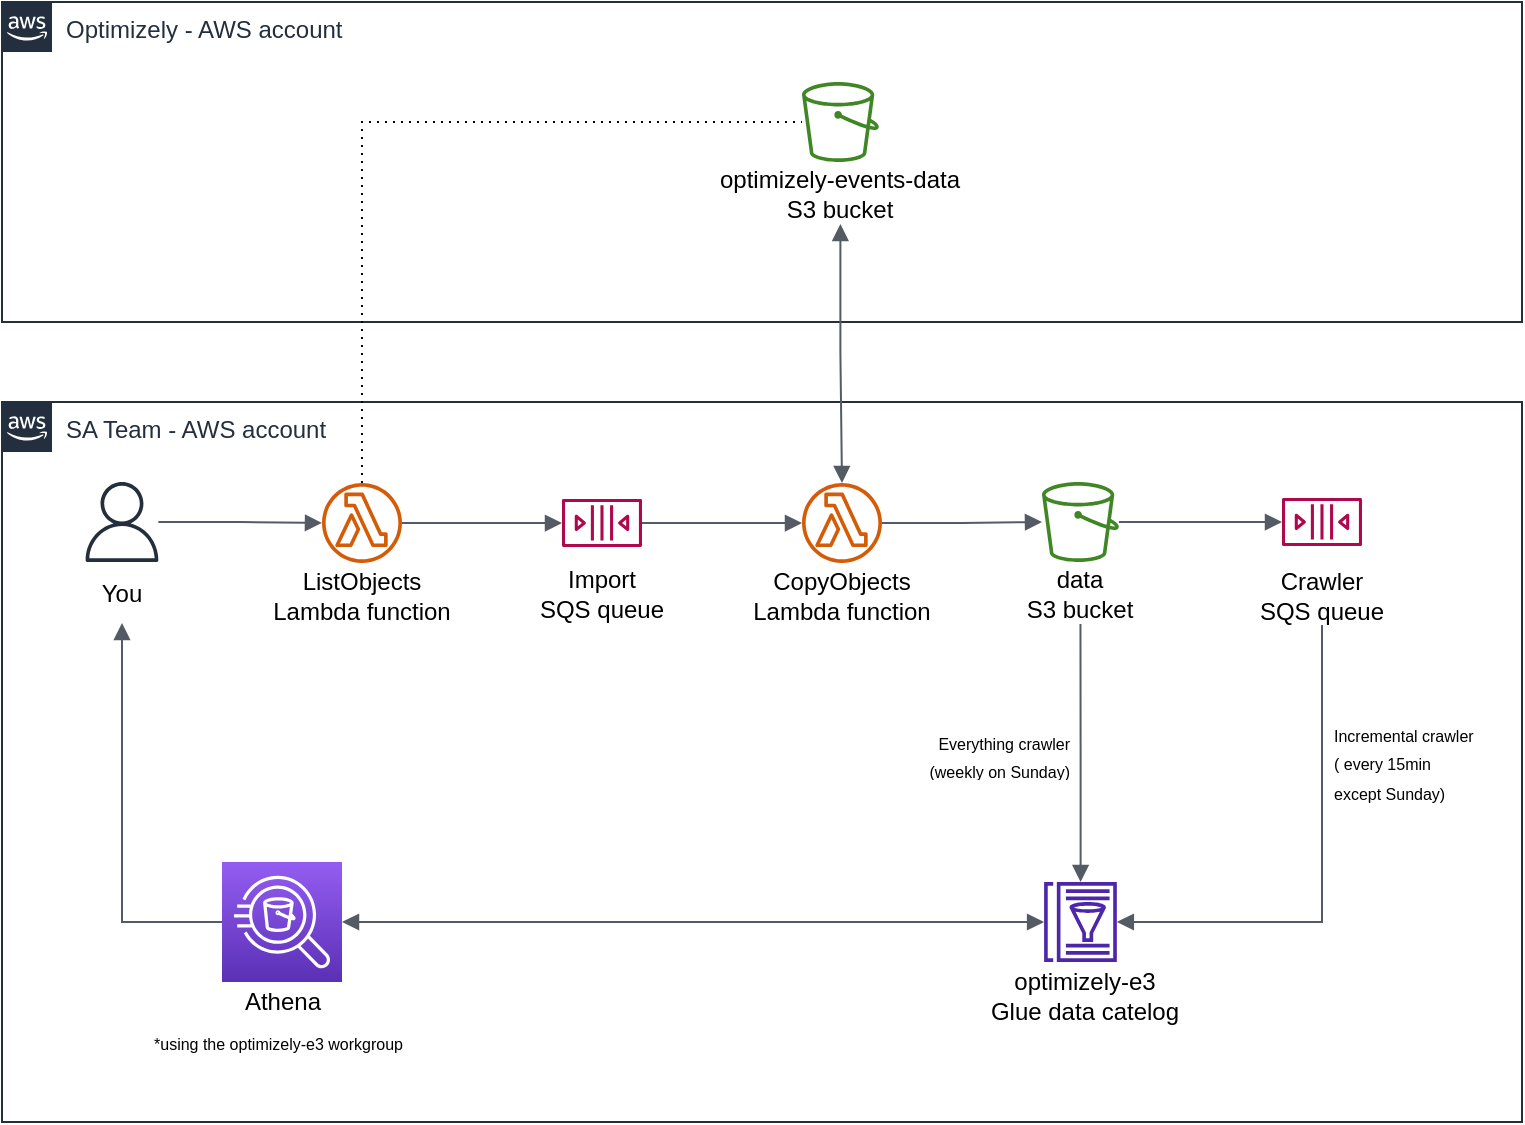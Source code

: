 <mxfile version="20.7.4" type="device"><diagram id="cL7QhwJ2LkdGMFyAvhpX" name="Page-1"><mxGraphModel dx="1928" dy="703" grid="1" gridSize="10" guides="1" tooltips="1" connect="1" arrows="1" fold="1" page="1" pageScale="1" pageWidth="827" pageHeight="1169" math="0" shadow="0"><root><mxCell id="0"/><mxCell id="1" parent="0"/><mxCell id="f8lczdtxGHnRbxv-xBDy-1" value="" style="sketch=0;outlineConnect=0;fontColor=#232F3E;gradientColor=none;fillColor=#D45B07;strokeColor=none;dashed=0;verticalLabelPosition=bottom;verticalAlign=top;align=center;html=1;fontSize=12;fontStyle=0;aspect=fixed;pointerEvents=1;shape=mxgraph.aws4.lambda_function;" vertex="1" parent="1"><mxGeometry x="200" y="280.5" width="40" height="40" as="geometry"/></mxCell><mxCell id="f8lczdtxGHnRbxv-xBDy-2" value="" style="sketch=0;outlineConnect=0;fontColor=#232F3E;gradientColor=none;fillColor=#D45B07;strokeColor=none;dashed=0;verticalLabelPosition=bottom;verticalAlign=top;align=center;html=1;fontSize=12;fontStyle=0;aspect=fixed;pointerEvents=1;shape=mxgraph.aws4.lambda_function;" vertex="1" parent="1"><mxGeometry x="440" y="280.5" width="40" height="40" as="geometry"/></mxCell><mxCell id="f8lczdtxGHnRbxv-xBDy-5" value="" style="sketch=0;outlineConnect=0;fontColor=#232F3E;gradientColor=none;fillColor=#B0084D;strokeColor=none;dashed=0;verticalLabelPosition=bottom;verticalAlign=top;align=center;html=1;fontSize=12;fontStyle=0;aspect=fixed;pointerEvents=1;shape=mxgraph.aws4.queue;" vertex="1" parent="1"><mxGeometry x="320" y="288.44" width="40" height="24.11" as="geometry"/></mxCell><mxCell id="f8lczdtxGHnRbxv-xBDy-9" value="" style="edgeStyle=orthogonalEdgeStyle;html=1;endArrow=block;elbow=vertical;startArrow=none;endFill=1;strokeColor=#545B64;rounded=0;" edge="1" parent="1" source="f8lczdtxGHnRbxv-xBDy-1" target="f8lczdtxGHnRbxv-xBDy-5"><mxGeometry width="100" relative="1" as="geometry"><mxPoint x="240.5" y="300.5" as="sourcePoint"/><mxPoint x="340.5" y="300.5" as="targetPoint"/></mxGeometry></mxCell><mxCell id="f8lczdtxGHnRbxv-xBDy-10" value="" style="edgeStyle=orthogonalEdgeStyle;html=1;endArrow=block;elbow=vertical;startArrow=none;endFill=1;strokeColor=#545B64;rounded=0;" edge="1" parent="1" source="f8lczdtxGHnRbxv-xBDy-5" target="f8lczdtxGHnRbxv-xBDy-2"><mxGeometry width="100" relative="1" as="geometry"><mxPoint x="250.5" y="309.29" as="sourcePoint"/><mxPoint x="370" y="309.29" as="targetPoint"/></mxGeometry></mxCell><mxCell id="f8lczdtxGHnRbxv-xBDy-15" value="" style="sketch=0;outlineConnect=0;fontColor=#232F3E;gradientColor=none;fillColor=#232F3D;strokeColor=none;dashed=0;verticalLabelPosition=bottom;verticalAlign=top;align=center;html=1;fontSize=12;fontStyle=0;aspect=fixed;pointerEvents=1;shape=mxgraph.aws4.user;" vertex="1" parent="1"><mxGeometry x="80" y="280" width="40" height="40" as="geometry"/></mxCell><mxCell id="f8lczdtxGHnRbxv-xBDy-16" value="You" style="text;html=1;strokeColor=none;fillColor=none;align=center;verticalAlign=middle;whiteSpace=wrap;rounded=0;" vertex="1" parent="1"><mxGeometry x="70" y="320.5" width="60" height="30" as="geometry"/></mxCell><mxCell id="f8lczdtxGHnRbxv-xBDy-17" value="" style="edgeStyle=orthogonalEdgeStyle;html=1;endArrow=block;elbow=vertical;startArrow=none;endFill=1;strokeColor=#545B64;rounded=0;" edge="1" parent="1" source="f8lczdtxGHnRbxv-xBDy-15" target="f8lczdtxGHnRbxv-xBDy-1"><mxGeometry width="100" relative="1" as="geometry"><mxPoint x="420" y="340.5" as="sourcePoint"/><mxPoint x="520" y="340.5" as="targetPoint"/></mxGeometry></mxCell><mxCell id="f8lczdtxGHnRbxv-xBDy-19" value="SA Team - AWS account" style="points=[[0,0],[0.25,0],[0.5,0],[0.75,0],[1,0],[1,0.25],[1,0.5],[1,0.75],[1,1],[0.75,1],[0.5,1],[0.25,1],[0,1],[0,0.75],[0,0.5],[0,0.25]];outlineConnect=0;gradientColor=none;html=1;whiteSpace=wrap;fontSize=12;fontStyle=0;container=1;pointerEvents=0;collapsible=0;recursiveResize=0;shape=mxgraph.aws4.group;grIcon=mxgraph.aws4.group_aws_cloud_alt;strokeColor=#232F3E;fillColor=none;verticalAlign=top;align=left;spacingLeft=30;fontColor=#232F3E;dashed=0;" vertex="1" parent="1"><mxGeometry x="40" y="240" width="760" height="360" as="geometry"/></mxCell><mxCell id="f8lczdtxGHnRbxv-xBDy-22" value="" style="sketch=0;outlineConnect=0;fontColor=#232F3E;gradientColor=none;fillColor=#3F8624;strokeColor=none;dashed=0;verticalLabelPosition=bottom;verticalAlign=top;align=center;html=1;fontSize=12;fontStyle=0;aspect=fixed;pointerEvents=1;shape=mxgraph.aws4.bucket;" vertex="1" parent="f8lczdtxGHnRbxv-xBDy-19"><mxGeometry x="520" y="40" width="38.46" height="40" as="geometry"/></mxCell><mxCell id="f8lczdtxGHnRbxv-xBDy-3" value="ListObjects&lt;br&gt;Lambda function" style="text;html=1;strokeColor=none;fillColor=none;align=center;verticalAlign=middle;whiteSpace=wrap;rounded=0;" vertex="1" parent="f8lczdtxGHnRbxv-xBDy-19"><mxGeometry x="125.12" y="81.5" width="109.75" height="30" as="geometry"/></mxCell><mxCell id="f8lczdtxGHnRbxv-xBDy-6" value="Import&lt;br&gt;SQS queue" style="text;html=1;strokeColor=none;fillColor=none;align=center;verticalAlign=middle;whiteSpace=wrap;rounded=0;" vertex="1" parent="f8lczdtxGHnRbxv-xBDy-19"><mxGeometry x="260" y="81" width="80" height="30" as="geometry"/></mxCell><mxCell id="f8lczdtxGHnRbxv-xBDy-4" value="CopyObjects&lt;br&gt;Lambda function" style="text;html=1;strokeColor=none;fillColor=none;align=center;verticalAlign=middle;whiteSpace=wrap;rounded=0;" vertex="1" parent="f8lczdtxGHnRbxv-xBDy-19"><mxGeometry x="370" y="81.5" width="100" height="30" as="geometry"/></mxCell><mxCell id="f8lczdtxGHnRbxv-xBDy-27" value="data&lt;br&gt;S3 bucket" style="text;html=1;strokeColor=none;fillColor=none;align=center;verticalAlign=middle;whiteSpace=wrap;rounded=0;" vertex="1" parent="f8lczdtxGHnRbxv-xBDy-19"><mxGeometry x="489.23" y="81" width="100" height="30" as="geometry"/></mxCell><mxCell id="f8lczdtxGHnRbxv-xBDy-11" value="" style="sketch=0;outlineConnect=0;fontColor=#232F3E;gradientColor=none;fillColor=#B0084D;strokeColor=none;dashed=0;verticalLabelPosition=bottom;verticalAlign=top;align=center;html=1;fontSize=12;fontStyle=0;aspect=fixed;pointerEvents=1;shape=mxgraph.aws4.queue;" vertex="1" parent="f8lczdtxGHnRbxv-xBDy-19"><mxGeometry x="640" y="47.94" width="40" height="24.11" as="geometry"/></mxCell><mxCell id="f8lczdtxGHnRbxv-xBDy-12" value="Crawler&lt;br&gt;SQS queue" style="text;html=1;strokeColor=none;fillColor=none;align=center;verticalAlign=middle;whiteSpace=wrap;rounded=0;" vertex="1" parent="f8lczdtxGHnRbxv-xBDy-19"><mxGeometry x="625" y="81.5" width="70" height="30" as="geometry"/></mxCell><mxCell id="f8lczdtxGHnRbxv-xBDy-28" value="" style="edgeStyle=orthogonalEdgeStyle;html=1;endArrow=block;elbow=vertical;startArrow=none;endFill=1;strokeColor=#545B64;rounded=0;" edge="1" parent="f8lczdtxGHnRbxv-xBDy-19" source="f8lczdtxGHnRbxv-xBDy-22" target="f8lczdtxGHnRbxv-xBDy-11"><mxGeometry width="100" relative="1" as="geometry"><mxPoint x="400" y="110" as="sourcePoint"/><mxPoint x="500" y="110" as="targetPoint"/></mxGeometry></mxCell><mxCell id="f8lczdtxGHnRbxv-xBDy-29" value="" style="sketch=0;outlineConnect=0;fontColor=#232F3E;gradientColor=none;fillColor=#4D27AA;strokeColor=none;dashed=0;verticalLabelPosition=bottom;verticalAlign=top;align=center;html=1;fontSize=12;fontStyle=0;aspect=fixed;pointerEvents=1;shape=mxgraph.aws4.glue_data_catalog;" vertex="1" parent="f8lczdtxGHnRbxv-xBDy-19"><mxGeometry x="520.77" y="240" width="36.93" height="40" as="geometry"/></mxCell><mxCell id="f8lczdtxGHnRbxv-xBDy-30" value="optimizely-e3&lt;br&gt;Glue data catelog" style="text;html=1;strokeColor=none;fillColor=none;align=center;verticalAlign=middle;whiteSpace=wrap;rounded=0;" vertex="1" parent="f8lczdtxGHnRbxv-xBDy-19"><mxGeometry x="489.23" y="282" width="105" height="30" as="geometry"/></mxCell><mxCell id="f8lczdtxGHnRbxv-xBDy-33" value="&lt;font style=&quot;font-size: 8px;&quot;&gt;Incremental crawler&lt;br&gt;( every 15min&lt;br&gt;except Sunday)&lt;/font&gt;" style="text;strokeColor=none;fillColor=none;align=left;verticalAlign=middle;spacingLeft=4;spacingRight=4;overflow=hidden;points=[[0,0.5],[1,0.5]];portConstraint=eastwest;rotatable=0;whiteSpace=wrap;html=1;" vertex="1" parent="f8lczdtxGHnRbxv-xBDy-19"><mxGeometry x="660" y="155" width="90" height="50" as="geometry"/></mxCell><mxCell id="f8lczdtxGHnRbxv-xBDy-48" value="&lt;font style=&quot;font-size: 8px;&quot;&gt;Everything crawler&lt;br&gt;(weekly on Sunday)&lt;/font&gt;" style="text;strokeColor=none;fillColor=none;align=right;verticalAlign=middle;spacingLeft=4;spacingRight=4;overflow=hidden;points=[[0,0.5],[1,0.5]];portConstraint=eastwest;rotatable=0;whiteSpace=wrap;html=1;" vertex="1" parent="f8lczdtxGHnRbxv-xBDy-19"><mxGeometry x="450" y="160" width="90" height="30" as="geometry"/></mxCell><mxCell id="f8lczdtxGHnRbxv-xBDy-49" value="" style="sketch=0;points=[[0,0,0],[0.25,0,0],[0.5,0,0],[0.75,0,0],[1,0,0],[0,1,0],[0.25,1,0],[0.5,1,0],[0.75,1,0],[1,1,0],[0,0.25,0],[0,0.5,0],[0,0.75,0],[1,0.25,0],[1,0.5,0],[1,0.75,0]];outlineConnect=0;fontColor=#232F3E;gradientColor=#945DF2;gradientDirection=north;fillColor=#5A30B5;strokeColor=#ffffff;dashed=0;verticalLabelPosition=bottom;verticalAlign=top;align=center;html=1;fontSize=12;fontStyle=0;aspect=fixed;shape=mxgraph.aws4.resourceIcon;resIcon=mxgraph.aws4.athena;" vertex="1" parent="f8lczdtxGHnRbxv-xBDy-19"><mxGeometry x="110" y="230" width="60" height="60" as="geometry"/></mxCell><mxCell id="f8lczdtxGHnRbxv-xBDy-51" value="Athena" style="text;html=1;strokeColor=none;fillColor=none;align=center;verticalAlign=middle;whiteSpace=wrap;rounded=0;" vertex="1" parent="f8lczdtxGHnRbxv-xBDy-19"><mxGeometry x="112.56" y="290" width="54.88" height="20" as="geometry"/></mxCell><mxCell id="f8lczdtxGHnRbxv-xBDy-52" value="&lt;font style=&quot;font-size: 8px;&quot;&gt;*using the optimizely-e3 workgroup&lt;/font&gt;" style="text;strokeColor=none;fillColor=none;align=left;verticalAlign=middle;spacingLeft=4;spacingRight=4;overflow=hidden;points=[[0,0.5],[1,0.5]];portConstraint=eastwest;rotatable=0;whiteSpace=wrap;html=1;" vertex="1" parent="f8lczdtxGHnRbxv-xBDy-19"><mxGeometry x="70" y="310" width="140" height="20" as="geometry"/></mxCell><mxCell id="f8lczdtxGHnRbxv-xBDy-55" value="" style="edgeStyle=orthogonalEdgeStyle;html=1;endArrow=block;elbow=vertical;startArrow=block;startFill=1;endFill=1;strokeColor=#545B64;rounded=0;fontSize=8;" edge="1" parent="f8lczdtxGHnRbxv-xBDy-19" source="f8lczdtxGHnRbxv-xBDy-49" target="f8lczdtxGHnRbxv-xBDy-29"><mxGeometry width="100" relative="1" as="geometry"><mxPoint x="-10" y="220" as="sourcePoint"/><mxPoint x="90" y="220" as="targetPoint"/></mxGeometry></mxCell><mxCell id="f8lczdtxGHnRbxv-xBDy-59" value="" style="edgeStyle=orthogonalEdgeStyle;html=1;endArrow=none;elbow=vertical;startArrow=block;startFill=1;strokeColor=#545B64;rounded=0;fontSize=8;entryX=0.5;entryY=1;entryDx=0;entryDy=0;" edge="1" parent="f8lczdtxGHnRbxv-xBDy-19" source="f8lczdtxGHnRbxv-xBDy-29" target="f8lczdtxGHnRbxv-xBDy-27"><mxGeometry width="100" relative="1" as="geometry"><mxPoint x="380" y="150" as="sourcePoint"/><mxPoint x="480" y="150" as="targetPoint"/></mxGeometry></mxCell><mxCell id="f8lczdtxGHnRbxv-xBDy-61" value="" style="edgeStyle=orthogonalEdgeStyle;html=1;endArrow=none;elbow=vertical;startArrow=block;startFill=1;strokeColor=#545B64;rounded=0;fontSize=8;" edge="1" parent="f8lczdtxGHnRbxv-xBDy-19" source="f8lczdtxGHnRbxv-xBDy-29" target="f8lczdtxGHnRbxv-xBDy-12"><mxGeometry width="100" relative="1" as="geometry"><mxPoint x="360" y="160" as="sourcePoint"/><mxPoint x="460" y="160" as="targetPoint"/></mxGeometry></mxCell><mxCell id="f8lczdtxGHnRbxv-xBDy-20" value="Optimizely - AWS account" style="points=[[0,0],[0.25,0],[0.5,0],[0.75,0],[1,0],[1,0.25],[1,0.5],[1,0.75],[1,1],[0.75,1],[0.5,1],[0.25,1],[0,1],[0,0.75],[0,0.5],[0,0.25]];outlineConnect=0;gradientColor=none;html=1;whiteSpace=wrap;fontSize=12;fontStyle=0;container=1;pointerEvents=0;collapsible=0;recursiveResize=0;shape=mxgraph.aws4.group;grIcon=mxgraph.aws4.group_aws_cloud_alt;strokeColor=#232F3E;fillColor=none;verticalAlign=top;align=left;spacingLeft=30;fontColor=#232F3E;dashed=0;" vertex="1" parent="1"><mxGeometry x="40" y="40" width="760" height="160" as="geometry"/></mxCell><mxCell id="f8lczdtxGHnRbxv-xBDy-18" value="" style="sketch=0;outlineConnect=0;fontColor=#232F3E;gradientColor=none;fillColor=#3F8624;strokeColor=none;dashed=0;verticalLabelPosition=bottom;verticalAlign=top;align=center;html=1;fontSize=12;fontStyle=0;aspect=fixed;pointerEvents=1;shape=mxgraph.aws4.bucket;" vertex="1" parent="f8lczdtxGHnRbxv-xBDy-20"><mxGeometry x="400" y="40" width="38.46" height="40" as="geometry"/></mxCell><mxCell id="f8lczdtxGHnRbxv-xBDy-23" value="optimizely-events-data&lt;br&gt;S3 bucket" style="text;html=1;strokeColor=none;fillColor=none;align=center;verticalAlign=middle;whiteSpace=wrap;rounded=0;" vertex="1" parent="f8lczdtxGHnRbxv-xBDy-20"><mxGeometry x="349.23" y="81" width="140" height="30" as="geometry"/></mxCell><mxCell id="f8lczdtxGHnRbxv-xBDy-24" value="" style="edgeStyle=orthogonalEdgeStyle;html=1;endArrow=block;elbow=vertical;startArrow=none;endFill=1;strokeColor=#545B64;rounded=0;" edge="1" parent="1" source="f8lczdtxGHnRbxv-xBDy-2" target="f8lczdtxGHnRbxv-xBDy-22"><mxGeometry width="100" relative="1" as="geometry"><mxPoint x="500" y="299.66" as="sourcePoint"/><mxPoint x="580" y="300" as="targetPoint"/></mxGeometry></mxCell><mxCell id="f8lczdtxGHnRbxv-xBDy-26" value="" style="endArrow=none;dashed=1;html=1;dashPattern=1 3;strokeWidth=1;rounded=0;" edge="1" parent="1" source="f8lczdtxGHnRbxv-xBDy-1" target="f8lczdtxGHnRbxv-xBDy-18"><mxGeometry width="50" height="50" relative="1" as="geometry"><mxPoint x="300" y="190" as="sourcePoint"/><mxPoint x="350" y="140" as="targetPoint"/><Array as="points"><mxPoint x="220" y="100"/></Array></mxGeometry></mxCell><mxCell id="f8lczdtxGHnRbxv-xBDy-58" value="" style="edgeStyle=orthogonalEdgeStyle;html=1;endArrow=none;elbow=vertical;startArrow=block;startFill=1;strokeColor=#545B64;rounded=0;fontSize=8;" edge="1" parent="1" source="f8lczdtxGHnRbxv-xBDy-16" target="f8lczdtxGHnRbxv-xBDy-49"><mxGeometry width="100" relative="1" as="geometry"><mxPoint x="420" y="390" as="sourcePoint"/><mxPoint x="520" y="390" as="targetPoint"/><Array as="points"><mxPoint x="100" y="500"/></Array></mxGeometry></mxCell><mxCell id="f8lczdtxGHnRbxv-xBDy-63" value="" style="edgeStyle=orthogonalEdgeStyle;html=1;endArrow=block;elbow=vertical;startArrow=block;startFill=1;endFill=1;strokeColor=#545B64;rounded=0;fontSize=8;" edge="1" parent="1" source="f8lczdtxGHnRbxv-xBDy-23" target="f8lczdtxGHnRbxv-xBDy-2"><mxGeometry width="100" relative="1" as="geometry"><mxPoint x="400" y="400" as="sourcePoint"/><mxPoint x="500" y="400" as="targetPoint"/></mxGeometry></mxCell></root></mxGraphModel></diagram></mxfile>